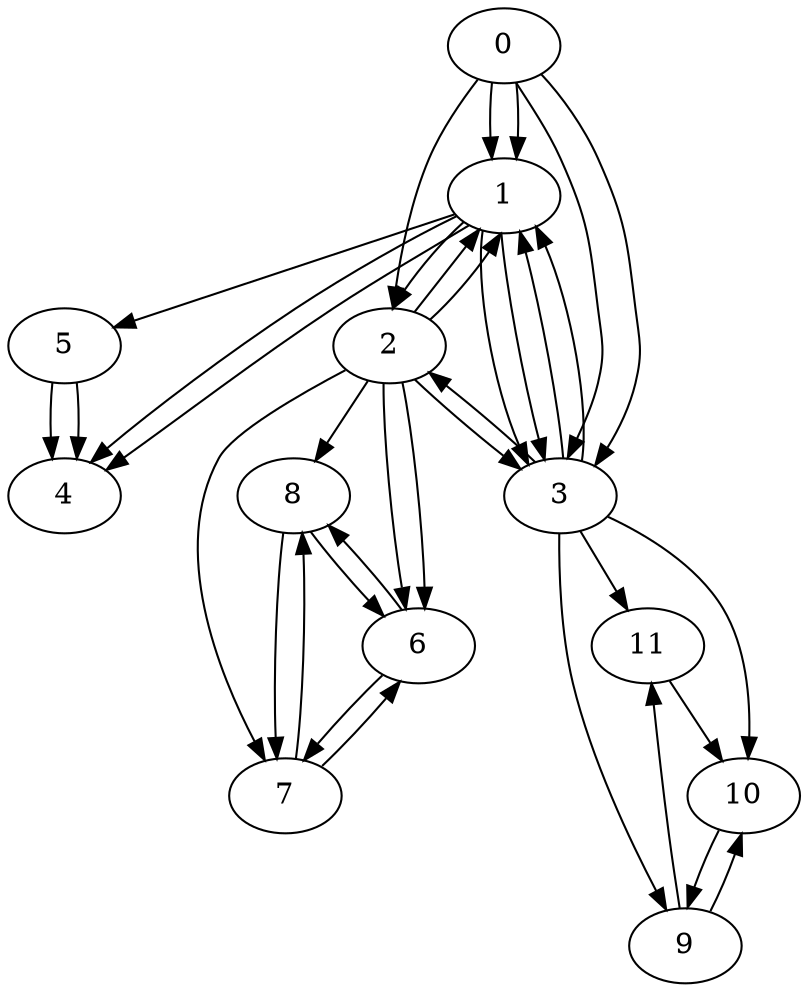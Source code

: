 digraph  {
0 [weight=0];
1 [weight=1];
2 [weight=1];
3 [weight=8];
4 [weight=7];
5 [weight=8];
6 [weight=4];
7 [weight=1];
8 [weight=3];
9 [weight=8];
10 [weight=6];
11 [weight=7];
0 -> 1  [cve=CVE_1_0, key=CVE_1_0];
0 -> 1  [cve=CVE_1_1, key=CVE_1_1];
0 -> 2  [cve=CVE_2_0, key=CVE_2_0];
0 -> 3  [cve=CVE_3_0, key=CVE_3_0];
0 -> 3  [cve=CVE_3_1, key=CVE_3_1];
1 -> 2  [cve=CVE_2_0, key=CVE_2_0];
1 -> 3  [cve=CVE_3_0, key=CVE_3_0];
1 -> 3  [cve=CVE_3_1, key=CVE_3_1];
1 -> 4  [cve=CVE_4_0, key=CVE_4_0];
1 -> 4  [cve=CVE_4_1, key=CVE_4_1];
1 -> 5  [cve=CVE_5_0, key=CVE_5_0];
2 -> 1  [cve=CVE_1_0, key=CVE_1_0];
2 -> 1  [cve=CVE_1_1, key=CVE_1_1];
2 -> 3  [cve=CVE_3_1, key=CVE_3_1];
2 -> 6  [cve=CVE_6_0, key=CVE_6_0];
2 -> 6  [cve=CVE_6_1, key=CVE_6_1];
2 -> 7  [cve=CVE_7_0, key=CVE_7_0];
2 -> 8  [cve=CVE_8_0, key=CVE_8_0];
3 -> 1  [cve=CVE_1_0, key=CVE_1_0];
3 -> 1  [cve=CVE_1_1, key=CVE_1_1];
3 -> 2  [cve=CVE_2_0, key=CVE_2_0];
3 -> 9  [cve=CVE_9_0, key=CVE_9_0];
3 -> 10  [cve=CVE_10_0, key=CVE_10_0];
3 -> 11  [cve=CVE_11_0, key=CVE_11_0];
5 -> 4  [cve=CVE_4_0, key=CVE_4_0];
5 -> 4  [cve=CVE_4_1, key=CVE_4_1];
6 -> 7  [cve=CVE_7_0, key=CVE_7_0];
6 -> 8  [cve=CVE_8_0, key=CVE_8_0];
7 -> 6  [cve=CVE_6_1, key=CVE_6_1];
7 -> 8  [cve=CVE_8_0, key=CVE_8_0];
8 -> 6  [cve=CVE_6_1, key=CVE_6_1];
8 -> 7  [cve=CVE_7_0, key=CVE_7_0];
9 -> 10  [cve=CVE_10_0, key=CVE_10_0];
9 -> 11  [cve=CVE_11_0, key=CVE_11_0];
10 -> 9  [cve=CVE_9_0, key=CVE_9_0];
11 -> 10  [cve=CVE_10_0, key=CVE_10_0];
}
